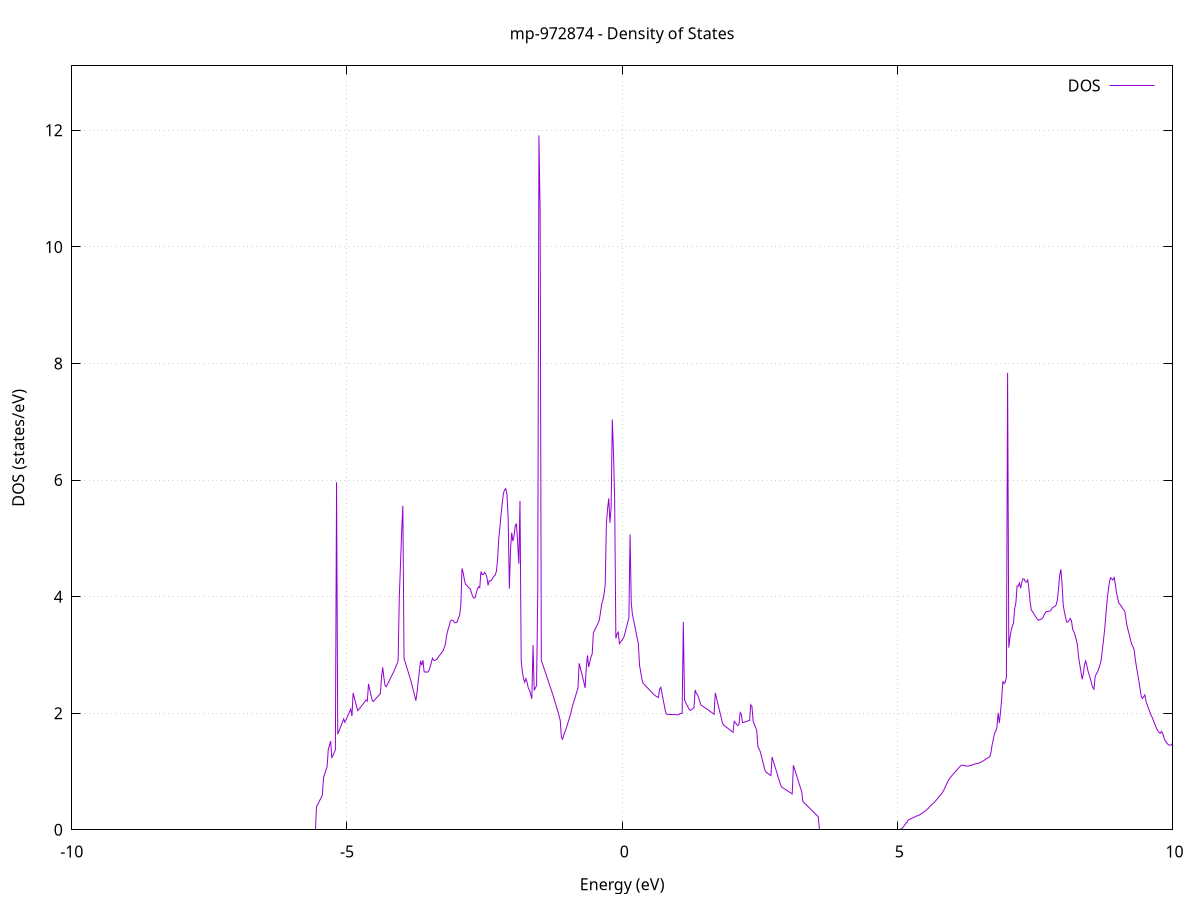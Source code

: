 set title 'mp-972874 - Density of States'
set xlabel 'Energy (eV)'
set ylabel 'DOS (states/eV)'
set grid
set xrange [-10:10]
set yrange [0:13.106]
set xzeroaxis lt -1
set terminal png size 800,600
set output 'mp-972874_dos_gnuplot.png'
plot '-' using 1:2 with lines title 'DOS'
-17.833400 0.000000
-17.811900 0.000000
-17.790400 0.000000
-17.768900 0.000000
-17.747400 0.000000
-17.725900 0.000000
-17.704400 0.000000
-17.682900 0.000000
-17.661400 0.000000
-17.639900 0.000000
-17.618400 0.000000
-17.596900 0.000000
-17.575400 0.000000
-17.553900 0.000000
-17.532300 0.000000
-17.510800 0.000000
-17.489300 0.000000
-17.467800 0.000000
-17.446300 0.000000
-17.424800 0.000000
-17.403300 0.000000
-17.381800 0.000000
-17.360300 0.000000
-17.338800 0.000000
-17.317300 0.000000
-17.295800 0.000000
-17.274300 0.000000
-17.252800 0.000000
-17.231300 0.000000
-17.209800 0.000000
-17.188300 0.000000
-17.166800 0.000000
-17.145300 0.000000
-17.123800 0.000000
-17.102300 0.000000
-17.080800 0.000000
-17.059300 0.000000
-17.037800 0.000000
-17.016300 0.000000
-16.994700 0.000000
-16.973200 0.000000
-16.951700 0.000000
-16.930200 0.000000
-16.908700 0.000000
-16.887200 0.000000
-16.865700 0.000000
-16.844200 0.000000
-16.822700 0.000000
-16.801200 0.000000
-16.779700 0.000000
-16.758200 0.000000
-16.736700 0.000000
-16.715200 0.000000
-16.693700 0.000000
-16.672200 0.000000
-16.650700 0.000000
-16.629200 0.000000
-16.607700 0.000000
-16.586200 0.000000
-16.564700 0.000000
-16.543200 0.000000
-16.521700 0.000000
-16.500200 0.000000
-16.478700 0.000000
-16.457100 0.000000
-16.435600 0.000000
-16.414100 0.000000
-16.392600 0.000000
-16.371100 0.000000
-16.349600 0.000000
-16.328100 0.000000
-16.306600 0.000000
-16.285100 0.000000
-16.263600 0.000000
-16.242100 0.000000
-16.220600 0.000000
-16.199100 0.000000
-16.177600 0.000000
-16.156100 0.000000
-16.134600 0.000000
-16.113100 0.000000
-16.091600 0.000000
-16.070100 0.000000
-16.048600 0.000000
-16.027100 0.000000
-16.005600 0.000000
-15.984100 0.000000
-15.962600 0.000000
-15.941100 0.000000
-15.919600 0.000000
-15.898000 0.000000
-15.876500 0.024100
-15.855000 0.388700
-15.833500 0.753200
-15.812000 1.117800
-15.790500 1.251000
-15.769000 1.127200
-15.747500 1.003300
-15.726000 0.884700
-15.704500 0.930400
-15.683000 0.976000
-15.661500 1.021600
-15.640000 1.067300
-15.618500 1.112900
-15.597000 1.158600
-15.575500 1.203200
-15.554000 1.143300
-15.532500 1.082800
-15.511000 1.022300
-15.489500 1.039600
-15.468000 1.050500
-15.446500 1.061400
-15.425000 1.072300
-15.403500 1.083200
-15.382000 1.382500
-15.360400 1.996200
-15.338900 2.610000
-15.317400 2.701900
-15.295900 2.535800
-15.274400 2.387900
-15.252900 2.503900
-15.231400 2.619900
-15.209900 2.731600
-15.188400 2.814700
-15.166900 2.894300
-15.145400 2.848700
-15.123900 2.814600
-15.102400 2.892000
-15.080900 2.952400
-15.059400 3.012900
-15.037900 3.073300
-15.016400 3.133700
-14.994900 3.194200
-14.973400 3.323000
-14.951900 3.452700
-14.930400 3.583000
-14.908900 3.713300
-14.887400 3.798100
-14.865900 3.877700
-14.844400 3.957300
-14.822800 4.037000
-14.801300 4.219000
-14.779800 4.281400
-14.758300 7.487500
-14.736800 5.189100
-14.715300 7.365000
-14.693800 6.898000
-14.672300 5.196900
-14.650800 4.724700
-14.629300 4.438800
-14.607800 4.152800
-14.586300 3.866900
-14.564800 4.127000
-14.543300 3.583800
-14.521800 1.436200
-14.500300 1.357800
-14.478800 1.279500
-14.457300 1.201100
-14.435800 1.122700
-14.414300 1.167300
-14.392800 1.085400
-14.371300 1.003400
-14.349800 0.921400
-14.328300 0.839500
-14.306800 0.757500
-14.285200 0.675600
-14.263700 0.000000
-14.242200 0.000000
-14.220700 0.000000
-14.199200 0.000000
-14.177700 7.753900
-14.156200 7.139100
-14.134700 15.223900
-14.113200 1.887900
-14.091700 1.835800
-14.070200 1.783700
-14.048700 1.731600
-14.027200 1.679500
-14.005700 1.627400
-13.984200 1.575300
-13.962700 1.523200
-13.941200 1.471100
-13.919700 1.419000
-13.898200 1.366900
-13.876700 1.324100
-13.855200 1.314200
-13.833700 1.304300
-13.812200 1.294300
-13.790700 1.284400
-13.769200 1.274500
-13.747600 1.264600
-13.726100 1.254700
-13.704600 1.098800
-13.683100 1.102300
-13.661600 1.105800
-13.640100 1.109300
-13.618600 1.115900
-13.597100 1.121800
-13.575600 1.097000
-13.554100 1.072200
-13.532600 1.047400
-13.511100 1.022600
-13.489600 0.997800
-13.468100 0.973000
-13.446600 0.948200
-13.425100 0.923400
-13.403600 0.898600
-13.382100 0.873900
-13.360600 0.857400
-13.339100 0.851600
-13.317600 0.845800
-13.296100 0.839900
-13.274600 0.834100
-13.253100 0.828200
-13.231600 0.822400
-13.210100 0.816600
-13.188500 0.810700
-13.167000 0.804900
-13.145500 0.733200
-13.124000 0.763100
-13.102500 0.792900
-13.081000 0.822800
-13.059500 0.807900
-13.038000 0.785000
-13.016500 0.762100
-12.995000 0.739200
-12.973500 0.716300
-12.952000 0.693400
-12.930500 0.670500
-12.909000 0.647600
-12.887500 0.624700
-12.866000 0.601800
-12.844500 0.579000
-12.823000 0.556100
-12.801500 0.601100
-12.780000 0.647000
-12.758500 0.692900
-12.737000 0.738800
-12.715500 0.784700
-12.694000 0.690400
-12.672500 0.572200
-12.650900 0.453900
-12.629400 0.335700
-12.607900 0.217500
-12.586400 0.099200
-12.564900 0.000000
-12.543400 0.000000
-12.521900 0.000000
-12.500400 0.000000
-12.478900 0.000000
-12.457400 0.000000
-12.435900 0.000000
-12.414400 0.000000
-12.392900 0.000000
-12.371400 0.000000
-12.349900 0.000000
-12.328400 0.000000
-12.306900 0.000000
-12.285400 0.000000
-12.263900 0.000000
-12.242400 0.000000
-12.220900 0.000000
-12.199400 0.000000
-12.177900 0.000000
-12.156400 0.000000
-12.134900 0.000000
-12.113300 0.000000
-12.091800 0.000000
-12.070300 0.000000
-12.048800 0.000000
-12.027300 0.000000
-12.005800 0.000000
-11.984300 0.000000
-11.962800 0.000000
-11.941300 0.000000
-11.919800 0.000000
-11.898300 0.000000
-11.876800 0.000000
-11.855300 0.000000
-11.833800 0.000000
-11.812300 2.479200
-11.790800 2.798200
-11.769300 1.609600
-11.747800 1.763600
-11.726300 1.917600
-11.704800 2.071600
-11.683300 2.225600
-11.661800 2.249200
-11.640300 2.516800
-11.618800 2.784500
-11.597300 3.052100
-11.575700 3.319800
-11.554200 3.587400
-11.532700 3.855100
-11.511200 8.470200
-11.489700 3.874400
-11.468200 3.465600
-11.446700 3.056700
-11.425200 2.647900
-11.403700 1.504200
-11.382200 1.432700
-11.360700 1.361100
-11.339200 1.289500
-11.317700 1.218000
-11.296200 1.146400
-11.274700 1.081600
-11.253200 1.067100
-11.231700 1.052500
-11.210200 1.038000
-11.188700 1.023400
-11.167200 1.008900
-11.145700 0.994300
-11.124200 0.979800
-11.102700 0.831800
-11.081200 0.847300
-11.059700 0.862900
-11.038200 0.839800
-11.016600 0.814200
-10.995100 0.788500
-10.973600 0.762900
-10.952100 0.737200
-10.930600 0.711500
-10.909100 0.685900
-10.887600 0.660200
-10.866100 0.634600
-10.844600 0.608900
-10.823100 0.583200
-10.801600 0.557600
-10.780100 0.571700
-10.758600 0.609300
-10.737100 0.647000
-10.715600 0.684600
-10.694100 0.722300
-10.672600 0.759900
-10.651100 0.593200
-10.629600 0.496900
-10.608100 0.400500
-10.586600 0.304200
-10.565100 0.207800
-10.543600 0.111500
-10.522100 0.015100
-10.500600 0.000000
-10.479000 0.000000
-10.457500 0.000000
-10.436000 0.000000
-10.414500 0.000000
-10.393000 0.000000
-10.371500 0.000000
-10.350000 0.000000
-10.328500 0.000000
-10.307000 0.000000
-10.285500 0.000000
-10.264000 0.000000
-10.242500 0.000000
-10.221000 0.000000
-10.199500 0.000000
-10.178000 0.000000
-10.156500 0.000000
-10.135000 0.000000
-10.113500 0.000000
-10.092000 0.000000
-10.070500 0.000000
-10.049000 0.000000
-10.027500 0.000000
-10.006000 0.000000
-9.984500 0.000000
-9.963000 0.000000
-9.941400 0.000000
-9.919900 0.000000
-9.898400 0.000000
-9.876900 0.000000
-9.855400 0.000000
-9.833900 0.000000
-9.812400 0.000000
-9.790900 0.000000
-9.769400 0.000000
-9.747900 0.000000
-9.726400 0.000000
-9.704900 0.000000
-9.683400 0.000000
-9.661900 0.000000
-9.640400 0.000000
-9.618900 0.000000
-9.597400 0.000000
-9.575900 0.000000
-9.554400 0.000000
-9.532900 0.000000
-9.511400 0.000000
-9.489900 0.000000
-9.468400 0.000000
-9.446900 0.000000
-9.425400 0.000000
-9.403800 0.000000
-9.382300 0.000000
-9.360800 0.000000
-9.339300 0.000000
-9.317800 0.000000
-9.296300 0.000000
-9.274800 0.000000
-9.253300 0.000000
-9.231800 0.000000
-9.210300 0.000000
-9.188800 0.000000
-9.167300 0.000000
-9.145800 0.000000
-9.124300 0.000000
-9.102800 0.000000
-9.081300 0.000000
-9.059800 0.000000
-9.038300 0.000000
-9.016800 0.000000
-8.995300 0.000000
-8.973800 0.000000
-8.952300 0.000000
-8.930800 0.000000
-8.909300 0.000000
-8.887800 0.000000
-8.866200 0.000000
-8.844700 0.000000
-8.823200 0.000000
-8.801700 0.000000
-8.780200 0.000000
-8.758700 0.000000
-8.737200 0.000000
-8.715700 0.000000
-8.694200 0.000000
-8.672700 0.000000
-8.651200 0.000000
-8.629700 0.000000
-8.608200 0.000000
-8.586700 0.000000
-8.565200 0.000000
-8.543700 0.000000
-8.522200 0.000000
-8.500700 0.000000
-8.479200 0.000000
-8.457700 0.000000
-8.436200 0.000000
-8.414700 0.000000
-8.393200 0.000000
-8.371700 0.000000
-8.350200 0.000000
-8.328700 0.000000
-8.307100 0.000000
-8.285600 0.000000
-8.264100 0.000000
-8.242600 0.000000
-8.221100 0.000000
-8.199600 0.000000
-8.178100 0.000000
-8.156600 0.000000
-8.135100 0.000000
-8.113600 0.000000
-8.092100 0.000000
-8.070600 0.000000
-8.049100 0.000000
-8.027600 0.000000
-8.006100 0.000000
-7.984600 0.000000
-7.963100 0.000000
-7.941600 0.000000
-7.920100 0.000000
-7.898600 0.000000
-7.877100 0.000000
-7.855600 0.000000
-7.834100 0.000000
-7.812600 0.000000
-7.791100 0.000000
-7.769500 0.000000
-7.748000 0.000000
-7.726500 0.000000
-7.705000 0.000000
-7.683500 0.000000
-7.662000 0.000000
-7.640500 0.000000
-7.619000 0.000000
-7.597500 0.000000
-7.576000 0.000000
-7.554500 0.000000
-7.533000 0.000000
-7.511500 0.000000
-7.490000 0.000000
-7.468500 0.000000
-7.447000 0.000000
-7.425500 0.000000
-7.404000 0.000000
-7.382500 0.000000
-7.361000 0.000000
-7.339500 0.000000
-7.318000 0.000000
-7.296500 0.000000
-7.275000 0.000000
-7.253500 0.000000
-7.231900 0.000000
-7.210400 0.000000
-7.188900 0.000000
-7.167400 0.000000
-7.145900 0.000000
-7.124400 0.000000
-7.102900 0.000000
-7.081400 0.000000
-7.059900 0.000000
-7.038400 0.000000
-7.016900 0.000000
-6.995400 0.000000
-6.973900 0.000000
-6.952400 0.000000
-6.930900 0.000000
-6.909400 0.000000
-6.887900 0.000000
-6.866400 0.000000
-6.844900 0.000000
-6.823400 0.000000
-6.801900 0.000000
-6.780400 0.000000
-6.758900 0.000000
-6.737400 0.000000
-6.715900 0.000000
-6.694300 0.000000
-6.672800 0.000000
-6.651300 0.000000
-6.629800 0.000000
-6.608300 0.000000
-6.586800 0.000000
-6.565300 0.000000
-6.543800 0.000000
-6.522300 0.000000
-6.500800 0.000000
-6.479300 0.000000
-6.457800 0.000000
-6.436300 0.000000
-6.414800 0.000000
-6.393300 0.000000
-6.371800 0.000000
-6.350300 0.000000
-6.328800 0.000000
-6.307300 0.000000
-6.285800 0.000000
-6.264300 0.000000
-6.242800 0.000000
-6.221300 0.000000
-6.199800 0.000000
-6.178300 0.000000
-6.156700 0.000000
-6.135200 0.000000
-6.113700 0.000000
-6.092200 0.000000
-6.070700 0.000000
-6.049200 0.000000
-6.027700 0.000000
-6.006200 0.000000
-5.984700 0.000000
-5.963200 0.000000
-5.941700 0.000000
-5.920200 0.000000
-5.898700 0.000000
-5.877200 0.000000
-5.855700 0.000000
-5.834200 0.000000
-5.812700 0.000000
-5.791200 0.000000
-5.769700 0.000000
-5.748200 0.000000
-5.726700 0.000000
-5.705200 0.000000
-5.683700 0.000000
-5.662200 0.000000
-5.640700 0.000000
-5.619200 0.000000
-5.597600 0.000000
-5.576100 0.000000
-5.554600 0.389600
-5.533100 0.430800
-5.511600 0.471900
-5.490100 0.513100
-5.468600 0.554300
-5.447100 0.595400
-5.425600 0.898900
-5.404100 0.960600
-5.382600 1.022300
-5.361100 1.084000
-5.339600 1.377800
-5.318100 1.449600
-5.296600 1.521400
-5.275100 1.230800
-5.253600 1.277200
-5.232100 1.323700
-5.210600 1.370100
-5.189100 5.963400
-5.167600 1.639400
-5.146100 1.691700
-5.124600 1.744000
-5.103100 1.796300
-5.081600 1.848600
-5.060000 1.900900
-5.038500 1.843400
-5.017000 1.888900
-4.995500 1.934500
-4.974000 1.980000
-4.952500 2.025600
-4.931000 2.071100
-4.909500 1.952300
-4.888000 2.347500
-4.866500 2.266600
-4.845000 2.185700
-4.823500 2.104800
-4.802000 2.043400
-4.780500 2.069800
-4.759000 2.096100
-4.737500 2.122500
-4.716000 2.148800
-4.694500 2.175200
-4.673000 2.201500
-4.651500 2.227900
-4.630000 2.208800
-4.608500 2.503000
-4.587000 2.410000
-4.565500 2.319700
-4.544000 2.229300
-4.522400 2.201500
-4.500900 2.223600
-4.479400 2.245600
-4.457900 2.267700
-4.436400 2.289800
-4.414900 2.311900
-4.393400 2.333900
-4.371900 2.615400
-4.350400 2.785900
-4.328900 2.608000
-4.307400 2.474900
-4.285900 2.453700
-4.264400 2.495100
-4.242900 2.536600
-4.221400 2.578000
-4.199900 2.619400
-4.178400 2.659700
-4.156900 2.699700
-4.135400 2.746300
-4.113900 2.792900
-4.092400 2.839500
-4.070900 2.900800
-4.049400 3.978200
-4.027900 4.542900
-4.006400 5.107700
-3.984800 5.558000
-3.963300 2.940500
-3.941800 2.874300
-3.920300 2.808100
-3.898800 2.741900
-3.877300 2.675700
-3.855800 2.609400
-3.834300 2.543000
-3.812800 2.461900
-3.791300 2.379800
-3.769800 2.297700
-3.748300 2.215600
-3.726800 2.357700
-3.705300 2.549500
-3.683800 2.723200
-3.662300 2.899900
-3.640800 2.823500
-3.619300 2.910000
-3.597800 2.708600
-3.576300 2.707300
-3.554800 2.706000
-3.533300 2.704800
-3.511800 2.732300
-3.490300 2.790000
-3.468800 2.860800
-3.447200 2.944600
-3.425700 2.911200
-3.404200 2.903000
-3.382700 2.916500
-3.361200 2.929800
-3.339700 2.966400
-3.318200 2.988800
-3.296700 3.016800
-3.275200 3.043800
-3.253700 3.069400
-3.232200 3.127100
-3.210700 3.186000
-3.189200 3.335500
-3.167700 3.418700
-3.146200 3.485600
-3.124700 3.565200
-3.103200 3.596900
-3.081700 3.596000
-3.060200 3.573600
-3.038700 3.553400
-3.017200 3.552200
-2.995700 3.569900
-2.974200 3.633000
-2.952700 3.679200
-2.931200 3.847500
-2.909700 4.484600
-2.888100 4.408500
-2.866600 4.292100
-2.845100 4.206800
-2.823600 4.195000
-2.802100 4.171600
-2.780600 4.146500
-2.759100 4.134400
-2.737600 4.062300
-2.716100 4.006600
-2.694600 3.975800
-2.673100 3.981000
-2.651600 4.056000
-2.630100 4.130700
-2.608600 4.170300
-2.587100 4.153900
-2.565600 4.429500
-2.544100 4.380100
-2.522600 4.377000
-2.501100 4.414500
-2.479600 4.390700
-2.458100 4.335200
-2.436600 4.193800
-2.415100 4.273000
-2.393600 4.268100
-2.372100 4.283800
-2.350500 4.321500
-2.329000 4.350300
-2.307500 4.368400
-2.286000 4.429200
-2.264500 4.622200
-2.243000 4.980600
-2.221500 5.187900
-2.200000 5.403700
-2.178500 5.601200
-2.157000 5.772500
-2.135500 5.834000
-2.114000 5.852400
-2.092500 5.757700
-2.071000 5.350100
-2.049500 4.134300
-2.028000 4.811000
-2.006500 5.095900
-1.985000 4.951800
-1.963500 5.045600
-1.942000 5.225600
-1.920500 5.244100
-1.899000 4.928400
-1.877500 4.565700
-1.856000 5.642000
-1.834500 2.902900
-1.812900 2.711700
-1.791400 2.591000
-1.769900 2.529700
-1.748400 2.594600
-1.726900 2.530500
-1.705400 2.429900
-1.683900 2.397300
-1.662400 2.322500
-1.640900 2.248100
-1.619400 3.168800
-1.597900 2.392000
-1.576400 2.433500
-1.554900 2.474900
-1.533400 4.067800
-1.511900 11.914700
-1.490400 10.592300
-1.468900 2.908700
-1.447400 2.848000
-1.425900 2.787300
-1.404400 2.726700
-1.382900 2.666000
-1.361400 2.605300
-1.339900 2.544600
-1.318400 2.483900
-1.296900 2.423200
-1.275300 2.362500
-1.253800 2.301800
-1.232300 2.234400
-1.210800 2.165600
-1.189300 2.096900
-1.167800 2.028100
-1.146300 1.958200
-1.124800 1.876500
-1.103300 1.579900
-1.081800 1.554600
-1.060300 1.627400
-1.038800 1.684400
-1.017300 1.735500
-0.995800 1.801200
-0.974300 1.868600
-0.952800 1.936000
-0.931300 2.003500
-0.909800 2.098300
-0.888300 2.165500
-0.866800 2.232800
-0.845300 2.300100
-0.823800 2.367300
-0.802300 2.436900
-0.780800 2.856800
-0.759300 2.774800
-0.737700 2.692900
-0.716200 2.610900
-0.694700 2.529000
-0.673200 2.434300
-0.651700 2.782100
-0.630200 2.990300
-0.608700 2.792300
-0.587200 2.879100
-0.565700 2.966000
-0.544200 3.015600
-0.522700 3.377900
-0.501200 3.420100
-0.479700 3.462400
-0.458200 3.504700
-0.436700 3.547000
-0.415200 3.597900
-0.393700 3.727600
-0.372200 3.872700
-0.350700 3.934200
-0.329200 4.039300
-0.307700 4.208800
-0.286200 5.256100
-0.264700 5.504200
-0.243200 5.686700
-0.221700 5.266800
-0.200200 5.526100
-0.178600 7.036700
-0.157100 6.465600
-0.135600 5.631400
-0.114100 3.283700
-0.092600 3.360800
-0.071100 3.389900
-0.049600 3.192200
-0.028100 3.220600
-0.006600 3.249000
0.014900 3.277400
0.036400 3.318900
0.057900 3.398200
0.079400 3.477500
0.100900 3.556800
0.122400 3.636100
0.143900 5.066500
0.165400 3.890300
0.186900 3.693400
0.208400 3.594200
0.229900 3.495100
0.251400 3.394000
0.272900 3.291600
0.294400 3.187900
0.315900 2.824500
0.337400 2.704700
0.359000 2.584900
0.380500 2.516100
0.402000 2.494500
0.423500 2.472800
0.445000 2.451200
0.466500 2.429600
0.488000 2.408000
0.509500 2.386300
0.531000 2.364700
0.552500 2.343100
0.574000 2.321700
0.595500 2.305300
0.617000 2.291200
0.638500 2.279500
0.660000 2.270700
0.681500 2.412400
0.703000 2.445000
0.724500 2.338900
0.746000 2.232800
0.767500 2.126800
0.789000 2.020700
0.810500 1.980400
0.832000 1.979600
0.853500 1.978800
0.875000 1.978000
0.896600 1.977200
0.918100 1.976400
0.939600 1.975600
0.961100 1.974800
0.982600 1.974000
1.004100 1.973300
1.025600 1.972500
1.047100 1.990100
1.068600 1.996800
1.090100 1.998300
1.111600 3.567700
1.133100 2.226800
1.154600 2.183000
1.176100 2.143300
1.197600 2.103600
1.219100 2.063900
1.240600 2.049000
1.262100 2.062500
1.283600 2.077700
1.305100 2.093000
1.326600 2.398300
1.348100 2.337200
1.369600 2.320100
1.391100 2.258300
1.412600 2.196500
1.434200 2.137800
1.455700 2.124600
1.477200 2.111300
1.498700 2.098100
1.520200 2.084800
1.541700 2.071400
1.563200 2.056100
1.584700 2.041200
1.606200 2.026600
1.627700 2.011900
1.649200 1.997300
1.670700 1.982700
1.692200 2.348400
1.713700 2.263400
1.735200 2.178400
1.756700 2.093400
1.778200 2.008400
1.799700 1.923500
1.821200 1.838500
1.842700 1.797700
1.864200 1.781900
1.885700 1.766200
1.907200 1.750400
1.928700 1.734700
1.950200 1.718900
1.971800 1.703200
1.993300 1.687500
2.014800 1.671700
2.036300 1.859100
2.057800 1.835000
2.079300 1.811000
2.100800 1.787000
2.122300 1.804700
2.143800 2.012100
2.165300 1.985100
2.186800 1.839400
2.208300 1.841500
2.229800 1.848900
2.251300 1.856300
2.272800 1.863700
2.294300 1.871000
2.315800 1.878400
2.337300 2.146500
2.358800 2.115700
2.380300 1.862400
2.401800 1.811000
2.423300 1.759600
2.444800 1.708100
2.466300 1.428300
2.487800 1.387500
2.509300 1.342900
2.530900 1.262000
2.552400 1.181200
2.573900 1.100300
2.595400 1.019500
2.616900 0.987300
2.638400 0.972700
2.659900 0.958100
2.681400 0.943500
2.702900 0.928800
2.724400 1.247200
2.745900 1.180700
2.767400 1.114200
2.788900 1.047700
2.810400 0.981200
2.831900 0.914700
2.853400 0.848200
2.874900 0.781800
2.896400 0.734700
2.917900 0.721500
2.939400 0.708400
2.960900 0.695300
2.982400 0.682100
3.003900 0.669000
3.025400 0.655800
3.046900 0.642700
3.068500 0.629500
3.090000 0.616400
3.111500 1.105900
3.133000 1.041300
3.154500 0.976800
3.176000 0.912200
3.197500 0.847600
3.219000 0.783000
3.240500 0.718400
3.262000 0.653800
3.283500 0.486800
3.305000 0.466500
3.326500 0.446200
3.348000 0.426000
3.369500 0.405700
3.391000 0.385400
3.412500 0.365100
3.434000 0.344900
3.455500 0.324600
3.477000 0.304300
3.498500 0.284000
3.520000 0.263700
3.541500 0.243500
3.563000 0.223200
3.584500 0.000000
3.606100 0.000000
3.627600 0.000000
3.649100 0.000000
3.670600 0.000000
3.692100 0.000000
3.713600 0.000000
3.735100 0.000000
3.756600 0.000000
3.778100 0.000000
3.799600 0.000000
3.821100 0.000000
3.842600 0.000000
3.864100 0.000000
3.885600 0.000000
3.907100 0.000000
3.928600 0.000000
3.950100 0.000000
3.971600 0.000000
3.993100 0.000000
4.014600 0.000000
4.036100 0.000000
4.057600 0.000000
4.079100 0.000000
4.100600 0.000000
4.122100 0.000000
4.143700 0.000000
4.165200 0.000000
4.186700 0.000000
4.208200 0.000000
4.229700 0.000000
4.251200 0.000000
4.272700 0.000000
4.294200 0.000000
4.315700 0.000000
4.337200 0.000000
4.358700 0.000000
4.380200 0.000000
4.401700 0.000000
4.423200 0.000000
4.444700 0.000000
4.466200 0.000000
4.487700 0.000000
4.509200 0.000000
4.530700 0.000000
4.552200 0.000000
4.573700 0.000000
4.595200 0.000000
4.616700 0.000000
4.638200 0.000000
4.659700 0.000000
4.681300 0.000000
4.702800 0.000000
4.724300 0.000000
4.745800 0.000000
4.767300 0.000000
4.788800 0.000000
4.810300 0.000000
4.831800 0.000000
4.853300 0.000000
4.874800 0.000000
4.896300 0.000000
4.917800 0.000000
4.939300 0.000000
4.960800 0.000000
4.982300 0.000000
5.003800 0.000000
5.025300 0.000000
5.046800 0.003100
5.068300 0.012900
5.089800 0.029400
5.111300 0.052600
5.132800 0.080200
5.154300 0.106200
5.175800 0.130300
5.197300 0.168300
5.218800 0.177200
5.240400 0.186300
5.261900 0.195400
5.283400 0.204600
5.304900 0.214200
5.326400 0.224800
5.347900 0.236400
5.369400 0.239600
5.390900 0.248000
5.412400 0.260300
5.433900 0.273400
5.455400 0.287100
5.476900 0.301600
5.498400 0.316800
5.519900 0.332700
5.541400 0.349400
5.562900 0.368300
5.584400 0.392900
5.605900 0.415200
5.627400 0.433800
5.648900 0.450900
5.670400 0.468700
5.691900 0.492600
5.713400 0.515600
5.734900 0.539800
5.756400 0.563900
5.778000 0.588000
5.799500 0.612000
5.821000 0.639400
5.842500 0.677400
5.864000 0.720900
5.885500 0.764800
5.907000 0.808800
5.928500 0.851800
5.950000 0.880100
5.971500 0.905900
5.993000 0.930700
6.014500 0.954700
6.036000 0.978000
6.057500 1.000900
6.079000 1.023500
6.100500 1.045800
6.122000 1.067700
6.143500 1.089100
6.165000 1.107600
6.186500 1.108600
6.208000 1.103300
6.229500 1.098300
6.251000 1.093700
6.272500 1.092000
6.294000 1.095000
6.315600 1.099200
6.337100 1.104100
6.358600 1.111300
6.380100 1.119400
6.401600 1.126400
6.423100 1.132200
6.444600 1.136800
6.466100 1.140400
6.487600 1.145900
6.509100 1.155700
6.530600 1.165800
6.552100 1.176000
6.573600 1.188900
6.595100 1.203400
6.616600 1.217400
6.638100 1.230900
6.659600 1.243400
6.681100 1.255000
6.702600 1.332500
6.724100 1.464700
6.745600 1.558100
6.767100 1.661600
6.788600 1.692000
6.810100 1.757900
6.831600 2.006500
6.853200 1.831100
6.874700 2.016800
6.896200 2.248800
6.917700 2.548500
6.939200 2.507200
6.960700 2.528000
6.982200 2.622700
7.003700 7.838300
7.025200 3.124200
7.046700 3.302900
7.068200 3.420000
7.089700 3.494900
7.111200 3.546700
7.132700 3.799600
7.154200 3.891700
7.175700 4.181600
7.197200 4.178400
7.218700 4.234700
7.240200 4.144400
7.261700 4.243800
7.283200 4.306700
7.304700 4.301100
7.326200 4.255900
7.347700 4.251200
7.369200 4.285900
7.390800 4.136400
7.412300 3.919900
7.433800 3.774000
7.455300 3.744700
7.476800 3.714300
7.498300 3.678200
7.519800 3.648500
7.541300 3.615300
7.562800 3.594800
7.584300 3.603600
7.605800 3.609600
7.627300 3.621600
7.648800 3.645900
7.670300 3.692600
7.691800 3.726900
7.713300 3.744300
7.734800 3.746400
7.756300 3.748000
7.777800 3.754200
7.799300 3.781100
7.820800 3.810900
7.842300 3.824600
7.863800 3.834700
7.885300 3.856300
7.906800 3.936600
7.928300 4.124300
7.949900 4.366900
7.971400 4.467700
7.992900 4.222200
8.014400 3.855500
8.035900 3.739700
8.057400 3.641600
8.078900 3.562500
8.100400 3.568300
8.121900 3.594700
8.143400 3.626800
8.164900 3.580600
8.186400 3.436200
8.207900 3.401200
8.229400 3.339400
8.250900 3.263100
8.272400 3.172300
8.293900 2.965900
8.315400 2.834500
8.336900 2.708200
8.358400 2.582600
8.379900 2.673400
8.401400 2.833100
8.422900 2.897300
8.444400 2.817100
8.465900 2.720600
8.487500 2.656300
8.509000 2.586700
8.530500 2.498600
8.552000 2.440500
8.573500 2.410900
8.595000 2.631300
8.616500 2.676100
8.638000 2.710900
8.659500 2.764200
8.681000 2.828600
8.702500 2.900400
8.724000 3.074700
8.745500 3.248000
8.767000 3.433000
8.788500 3.669000
8.810000 3.918100
8.831500 4.097600
8.853000 4.239900
8.874500 4.324400
8.896000 4.303400
8.917500 4.285800
8.939000 4.326500
8.960500 4.217900
8.982000 4.070800
9.003500 3.972900
9.025100 3.887300
9.046600 3.866700
9.068100 3.838900
9.089600 3.803900
9.111100 3.775400
9.132600 3.753800
9.154100 3.615000
9.175600 3.489500
9.197100 3.408600
9.218600 3.333700
9.240100 3.247600
9.261600 3.175100
9.283100 3.140200
9.304600 3.078000
9.326100 2.910500
9.347600 2.781300
9.369100 2.662400
9.390600 2.545500
9.412100 2.412000
9.433600 2.284900
9.455100 2.254700
9.476600 2.281500
9.498100 2.314600
9.519600 2.201700
9.541100 2.143000
9.562700 2.086800
9.584200 2.031700
9.605700 1.978500
9.627200 1.935400
9.648700 1.881200
9.670200 1.834400
9.691700 1.782700
9.713200 1.733400
9.734700 1.694700
9.756200 1.668200
9.777700 1.653800
9.799200 1.687600
9.820700 1.658700
9.842200 1.590300
9.863700 1.528300
9.885200 1.507500
9.906700 1.476400
9.928200 1.458300
9.949700 1.451500
9.971200 1.452100
9.992700 1.468300
10.014200 1.566900
10.035700 1.647000
10.057200 1.729600
10.078700 1.825900
10.100300 1.928900
10.121800 2.037800
10.143300 2.152900
10.164800 2.276900
10.186300 2.395600
10.207800 2.513200
10.229300 2.623900
10.250800 2.727000
10.272300 2.816400
10.293800 2.895800
10.315300 2.988600
10.336800 3.088100
10.358300 3.269200
10.379800 3.464100
10.401300 3.568800
10.422800 3.660500
10.444300 3.821700
10.465800 4.180300
10.487300 3.658800
10.508800 3.577900
10.530300 3.406100
10.551800 3.435200
10.573300 3.544100
10.594800 3.627200
10.616300 3.707600
10.637800 3.761100
10.659400 3.711100
10.680900 3.794100
10.702400 3.939900
10.723900 4.013700
10.745400 3.921000
10.766900 3.989200
10.788400 4.041300
10.809900 4.076900
10.831400 4.104000
10.852900 4.129000
10.874400 4.309200
10.895900 4.155900
10.917400 4.182100
10.938900 4.215300
10.960400 4.281400
10.981900 4.486800
11.003400 4.540400
11.024900 3.714900
11.046400 3.643900
11.067900 3.644500
11.089400 3.663400
11.110900 4.494800
11.132400 4.057700
11.153900 4.383300
11.175400 4.870100
11.197000 5.365600
11.218500 4.944300
11.240000 4.740200
11.261500 4.592300
11.283000 4.476000
11.304500 4.431900
11.326000 4.260800
11.347500 4.051700
11.369000 3.958400
11.390500 3.862300
11.412000 3.762500
11.433500 3.700700
11.455000 3.661300
11.476500 3.633200
11.498000 3.605000
11.519500 3.597000
11.541000 3.592600
11.562500 3.630700
11.584000 3.722100
11.605500 4.008500
11.627000 4.325500
11.648500 4.410000
11.670000 4.531300
11.691500 4.428100
11.713000 4.505700
11.734600 4.536500
11.756100 4.592700
11.777600 4.715900
11.799100 4.766600
11.820600 4.718700
11.842100 4.660200
11.863600 4.538100
11.885100 4.459500
11.906600 4.558600
11.928100 4.465300
11.949600 4.391600
11.971100 4.324200
11.992600 4.206300
12.014100 4.103300
12.035600 4.009300
12.057100 3.994400
12.078600 3.985900
12.100100 3.960300
12.121600 3.974000
12.143100 4.043600
12.164600 4.103300
12.186100 4.175900
12.207600 4.264600
12.229100 4.385100
12.250600 4.476800
12.272200 4.636200
12.293700 4.728000
12.315200 4.688900
12.336700 4.720600
12.358200 4.784400
12.379700 4.867700
12.401200 4.964200
12.422700 5.340000
12.444200 5.597000
12.465700 5.536100
12.487200 5.511600
12.508700 5.471600
12.530200 4.928000
12.551700 5.356800
12.573200 6.041400
12.594700 6.413300
12.616200 6.635600
12.637700 6.153200
12.659200 5.809000
12.680700 5.568600
12.702200 5.461100
12.723700 5.704200
12.745200 6.735300
12.766700 6.449100
12.788200 6.735500
12.809800 6.880300
12.831300 6.499900
12.852800 6.578200
12.874300 6.661100
12.895800 6.525000
12.917300 6.289500
12.938800 6.505200
12.960300 7.041400
12.981800 6.663900
13.003300 5.672100
13.024800 5.682900
13.046300 5.651800
13.067800 5.574600
13.089300 5.367700
13.110800 5.433000
13.132300 5.527100
13.153800 5.685300
13.175300 5.865600
13.196800 5.909300
13.218300 5.743900
13.239800 5.735700
13.261300 5.864000
13.282800 5.208000
13.304300 4.888100
13.325800 4.758600
13.347300 4.264200
13.368900 3.861200
13.390400 3.813300
13.411900 3.829000
13.433400 3.866600
13.454900 3.936500
13.476400 3.937900
13.497900 4.039800
13.519400 4.585600
13.540900 4.447900
13.562400 4.561900
13.583900 4.739500
13.605400 4.900700
13.626900 4.980400
13.648400 4.999900
13.669900 5.171200
13.691400 5.118700
13.712900 4.747700
13.734400 4.291100
13.755900 4.015900
13.777400 4.672500
13.798900 4.207800
13.820400 3.984900
13.841900 3.932600
13.863400 3.882200
13.884900 3.857200
13.906500 3.839300
13.928000 3.824800
13.949500 3.795900
13.971000 3.890200
13.992500 3.971400
14.014000 4.108200
14.035500 4.143600
14.057000 4.175600
14.078500 4.220100
14.100000 4.529500
14.121500 4.555500
14.143000 4.518600
14.164500 4.529800
14.186000 4.569200
14.207500 4.484400
14.229000 4.421600
14.250500 4.272300
14.272000 4.084200
14.293500 3.975700
14.315000 3.871100
14.336500 3.774400
14.358000 3.711100
14.379500 3.686700
14.401000 3.674000
14.422500 3.660400
14.444100 3.591000
14.465600 3.447900
14.487100 3.174500
14.508600 3.011100
14.530100 2.913300
14.551600 2.878500
14.573100 2.859000
14.594600 2.897500
14.616100 2.958300
14.637600 2.943800
14.659100 3.168400
14.680600 3.313600
14.702100 3.411700
14.723600 3.509000
14.745100 3.481000
14.766600 3.440300
14.788100 3.510500
14.809600 3.528400
14.831100 3.561000
14.852600 3.527500
14.874100 3.548600
14.895600 3.580400
14.917100 3.605400
14.938600 3.642700
14.960100 3.697200
14.981700 3.916800
15.003200 4.108700
15.024700 4.429000
15.046200 4.728100
15.067700 4.921400
15.089200 6.001900
15.110700 5.472100
15.132200 5.050500
15.153700 4.847100
15.175200 4.761500
15.196700 4.808200
15.218200 4.909800
15.239700 5.053200
15.261200 5.226700
15.282700 5.427200
15.304200 5.717200
15.325700 5.897100
15.347200 6.045500
15.368700 6.219300
15.390200 7.263300
15.411700 6.632600
15.433200 5.665100
15.454700 5.044000
15.476200 5.162200
15.497700 5.318800
15.519200 5.404500
15.540800 5.337700
15.562300 5.080500
15.583800 4.732500
15.605300 4.616800
15.626800 4.514100
15.648300 4.433700
15.669800 4.272300
15.691300 4.188200
15.712800 4.103700
15.734300 4.092400
15.755800 4.150400
15.777300 4.303200
15.798800 4.527200
15.820300 4.649600
15.841800 4.662400
15.863300 4.625000
15.884800 4.458200
15.906300 5.087700
15.927800 4.138300
15.949300 4.029800
15.970800 3.966400
15.992300 3.945200
16.013800 3.943100
16.035300 3.941300
16.056800 3.968500
16.078400 3.930000
16.099900 3.894300
16.121400 3.885700
16.142900 4.277000
16.164400 4.756300
16.185900 4.751000
16.207400 4.495500
16.228900 4.290800
16.250400 4.142500
16.271900 4.002200
16.293400 3.916300
16.314900 3.887500
16.336400 3.953000
16.357900 3.879100
16.379400 3.982700
16.400900 3.833300
16.422400 3.624200
16.443900 3.504200
16.465400 3.477600
16.486900 3.500600
16.508400 3.540100
16.529900 3.609900
16.551400 3.699000
16.572900 3.801400
16.594400 3.880500
16.616000 4.028400
16.637500 4.147800
16.659000 4.120800
16.680500 4.065900
16.702000 4.058100
16.723500 4.126700
16.745000 4.200300
16.766500 4.230400
16.788000 4.209100
16.809500 4.203000
16.831000 4.195200
16.852500 4.263300
16.874000 4.339200
16.895500 4.355400
16.917000 4.383500
16.938500 4.508400
16.960000 4.778500
16.981500 4.715800
17.003000 4.783300
17.024500 4.811700
17.046000 4.825300
17.067500 4.904100
17.089000 5.003800
17.110500 5.125600
17.132000 5.324500
17.153600 5.455600
17.175100 5.428700
17.196600 5.758300
17.218100 5.941900
17.239600 5.379200
17.261100 4.675400
17.282600 4.602300
17.304100 4.611600
17.325600 4.714400
17.347100 4.785500
17.368600 4.765000
17.390100 4.781900
17.411600 4.881600
17.433100 4.976100
17.454600 5.034000
17.476100 5.071300
17.497600 5.089400
17.519100 5.080400
17.540600 5.102500
17.562100 5.187600
17.583600 5.238500
17.605100 5.234400
17.626600 5.181900
17.648100 5.092600
17.669600 5.031600
17.691200 5.055200
17.712700 5.123100
17.734200 5.162200
17.755700 5.165400
17.777200 5.180200
17.798700 5.213100
17.820200 5.220600
17.841700 5.228400
17.863200 5.116200
17.884700 4.985000
17.906200 5.115600
17.927700 4.939200
17.949200 4.827100
17.970700 4.851900
17.992200 4.967400
18.013700 4.968300
18.035200 5.055700
18.056700 4.969700
18.078200 5.038300
18.099700 5.446700
18.121200 5.164100
18.142700 4.842000
18.164200 4.732400
18.185700 4.604300
18.207200 4.433300
18.228700 4.329800
18.250300 4.269700
18.271800 4.156100
18.293300 4.100200
18.314800 3.950000
18.336300 3.779500
18.357800 3.660600
18.379300 3.563500
18.400800 3.329800
18.422300 3.234500
18.443800 3.163300
18.465300 3.112800
18.486800 3.093100
18.508300 3.035600
18.529800 3.035700
18.551300 3.102800
18.572800 3.197200
18.594300 3.304300
18.615800 3.423100
18.637300 3.644600
18.658800 3.792300
18.680300 3.929200
18.701800 4.032600
18.723300 4.148500
18.744800 4.268100
18.766300 4.446700
18.787900 4.738000
18.809400 4.513000
18.830900 4.547000
18.852400 4.530800
18.873900 4.535300
18.895400 4.535200
18.916900 4.553500
18.938400 4.581900
18.959900 4.332400
18.981400 4.341900
19.002900 4.835000
19.024400 4.967100
19.045900 5.245700
19.067400 5.576400
19.088900 5.780500
19.110400 5.532600
19.131900 5.408200
19.153400 5.282200
19.174900 5.306400
19.196400 5.305900
19.217900 5.358800
19.239400 5.453500
19.260900 5.513200
19.282400 5.672200
19.303900 5.808900
19.325500 5.841000
19.347000 5.933000
19.368500 5.967200
19.390000 5.964700
19.411500 5.912400
19.433000 5.817600
19.454500 5.773400
19.476000 5.574500
19.497500 5.401100
19.519000 5.268700
19.540500 5.211500
19.562000 5.173300
19.583500 5.010800
19.605000 4.793700
19.626500 4.941400
19.648000 4.872200
19.669500 5.085900
19.691000 5.421600
19.712500 4.868000
19.734000 4.255600
19.755500 4.153400
19.777000 4.004200
19.798500 3.989400
19.820000 4.040300
19.841500 4.131200
19.863100 4.234500
19.884600 4.349700
19.906100 4.456200
19.927600 4.575200
19.949100 4.617600
19.970600 4.610300
19.992100 4.605700
20.013600 4.591700
20.035100 4.567800
20.056600 4.354200
20.078100 4.290100
20.099600 4.223800
20.121100 4.175800
20.142600 4.133100
20.164100 4.088400
20.185600 4.000000
20.207100 3.961700
20.228600 3.907900
20.250100 3.921100
20.271600 3.766200
20.293100 3.689500
20.314600 3.657600
20.336100 3.630100
20.357600 3.601300
20.379100 3.579100
20.400700 3.574500
20.422200 3.523200
20.443700 3.423600
20.465200 3.412000
20.486700 3.440800
20.508200 3.463000
20.529700 3.508500
20.551200 3.542700
20.572700 3.590100
20.594200 3.644000
20.615700 3.763600
20.637200 3.901700
20.658700 3.844800
20.680200 3.937400
20.701700 4.013000
20.723200 4.080200
20.744700 4.130400
20.766200 4.154100
20.787700 4.181800
20.809200 4.209500
20.830700 4.199100
20.852200 4.182500
20.873700 4.178000
20.895200 4.173000
20.916700 4.166300
20.938200 4.121100
20.959800 4.155000
20.981300 4.209300
21.002800 4.276000
21.024300 4.414500
21.045800 4.569100
21.067300 4.622900
21.088800 4.530000
21.110300 4.316300
21.131800 4.059100
21.153300 3.894300
21.174800 3.806300
21.196300 3.838900
21.217800 3.895900
21.239300 3.907000
21.260800 3.910600
21.282300 3.950100
21.303800 3.986400
21.325300 4.009700
21.346800 4.017500
21.368300 4.009000
21.389800 4.027300
21.411300 4.108400
21.432800 4.214600
21.454300 4.287800
21.475800 4.186800
21.497400 4.079000
21.518900 4.121800
21.540400 4.176400
21.561900 4.223000
21.583400 4.231100
21.604900 3.977700
21.626400 3.808800
21.647900 3.666300
21.669400 3.547400
21.690900 3.424900
21.712400 3.390000
21.733900 3.186400
21.755400 3.056700
21.776900 2.935900
21.798400 2.719600
21.819900 2.600500
21.841400 2.531500
21.862900 2.441900
21.884400 2.386400
21.905900 2.325900
21.927400 2.259600
21.948900 2.202400
21.970400 2.085800
21.991900 1.966800
22.013400 1.751300
22.035000 1.569500
22.056500 1.376200
22.078000 1.263500
22.099500 1.153400
22.121000 1.045700
22.142500 0.930400
22.164000 0.800100
22.185500 0.718900
22.207000 0.656700
22.228500 0.598900
22.250000 0.543000
22.271500 0.488200
22.293000 0.434700
22.314500 0.382200
22.336000 0.329600
22.357500 0.276500
22.379000 0.227200
22.400500 0.182500
22.422000 0.142500
22.443500 0.107300
22.465000 0.076900
22.486500 0.051300
22.508000 0.023700
22.529500 0.022500
22.551000 0.021300
22.572600 0.020200
22.594100 0.019100
22.615600 0.018000
22.637100 0.017000
22.658600 0.016000
22.680100 0.015000
22.701600 0.014000
22.723100 0.013100
22.744600 0.012200
22.766100 0.011300
22.787600 0.010500
22.809100 0.009600
22.830600 0.008800
22.852100 0.008000
22.873600 0.007300
22.895100 0.006600
22.916600 0.005900
22.938100 0.005200
22.959600 0.004600
22.981100 0.004000
23.002600 0.003400
23.024100 0.002800
23.045600 0.002300
23.067100 0.001800
23.088600 0.001300
23.110200 0.000900
23.131700 0.000600
23.153200 0.000300
23.174700 0.000200
23.196200 0.000000
23.217700 0.000000
23.239200 0.000000
23.260700 0.000000
23.282200 0.000000
23.303700 0.000000
23.325200 0.000000
23.346700 0.000000
23.368200 0.000000
23.389700 0.000000
23.411200 0.000000
23.432700 0.000000
23.454200 0.000000
23.475700 0.000000
23.497200 0.000000
23.518700 0.000000
23.540200 0.000000
23.561700 0.000000
23.583200 0.000000
23.604700 0.000000
23.626200 0.000000
23.647700 0.000000
23.669300 0.000000
23.690800 0.000000
23.712300 0.000000
23.733800 0.000000
23.755300 0.000000
23.776800 0.000000
23.798300 0.000000
23.819800 0.000000
23.841300 0.000000
23.862800 0.000000
23.884300 0.000000
23.905800 0.000000
23.927300 0.000000
23.948800 0.000000
23.970300 0.000000
23.991800 0.000000
24.013300 0.000000
24.034800 0.000000
24.056300 0.000000
24.077800 0.000000
24.099300 0.000000
24.120800 0.000000
24.142300 0.000000
24.163800 0.000000
24.185300 0.000000
24.206900 0.000000
24.228400 0.000000
24.249900 0.000000
24.271400 0.000000
24.292900 0.000000
24.314400 0.000000
24.335900 0.000000
24.357400 0.000000
24.378900 0.000000
24.400400 0.000000
24.421900 0.000000
24.443400 0.000000
24.464900 0.000000
24.486400 0.000000
24.507900 0.000000
24.529400 0.000000
24.550900 0.000000
24.572400 0.000000
24.593900 0.000000
24.615400 0.000000
24.636900 0.000000
24.658400 0.000000
24.679900 0.000000
24.701400 0.000000
24.722900 0.000000
24.744500 0.000000
24.766000 0.000000
24.787500 0.000000
24.809000 0.000000
24.830500 0.000000
24.852000 0.000000
24.873500 0.000000
24.895000 0.000000
24.916500 0.000000
24.938000 0.000000
24.959500 0.000000
24.981000 0.000000
25.002500 0.000000
25.024000 0.000000
25.045500 0.000000
25.067000 0.000000
25.088500 0.000000
25.110000 0.000000
25.131500 0.000000
25.153000 0.000000
25.174500 0.000000
e
